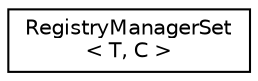 digraph "Graphical Class Hierarchy"
{
  edge [fontname="Helvetica",fontsize="10",labelfontname="Helvetica",labelfontsize="10"];
  node [fontname="Helvetica",fontsize="10",shape=record];
  rankdir="LR";
  Node1 [label="RegistryManagerSet\l\< T, C \>",height=0.2,width=0.4,color="black", fillcolor="white", style="filled",URL="$classRNReplicaNet_1_1RegistryManagerSet.html"];
}
